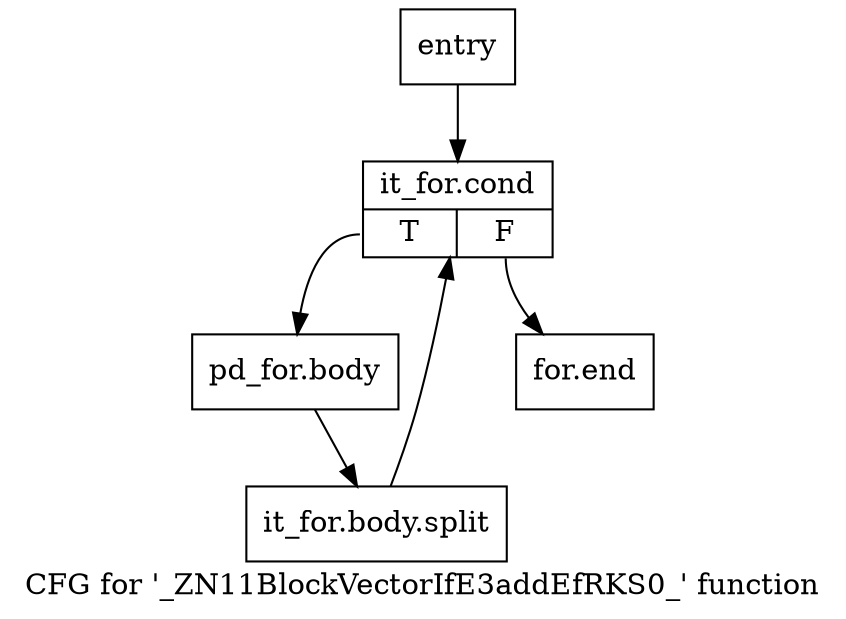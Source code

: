 digraph "CFG for '_ZN11BlockVectorIfE3addEfRKS0_' function" {
	label="CFG for '_ZN11BlockVectorIfE3addEfRKS0_' function";

	Node0x2ef6e30 [shape=record,label="{entry}"];
	Node0x2ef6e30 -> Node0x2ef6e80;
	Node0x2ef6e80 [shape=record,label="{it_for.cond|{<s0>T|<s1>F}}"];
	Node0x2ef6e80:s0 -> Node0x2ef6ed0;
	Node0x2ef6e80:s1 -> Node0x2ef6f20;
	Node0x2ef6ed0 [shape=record,label="{pd_for.body}"];
	Node0x2ef6ed0 -> Node0x7e83330;
	Node0x7e83330 [shape=record,label="{it_for.body.split}"];
	Node0x7e83330 -> Node0x2ef6e80;
	Node0x2ef6f20 [shape=record,label="{for.end}"];
}
